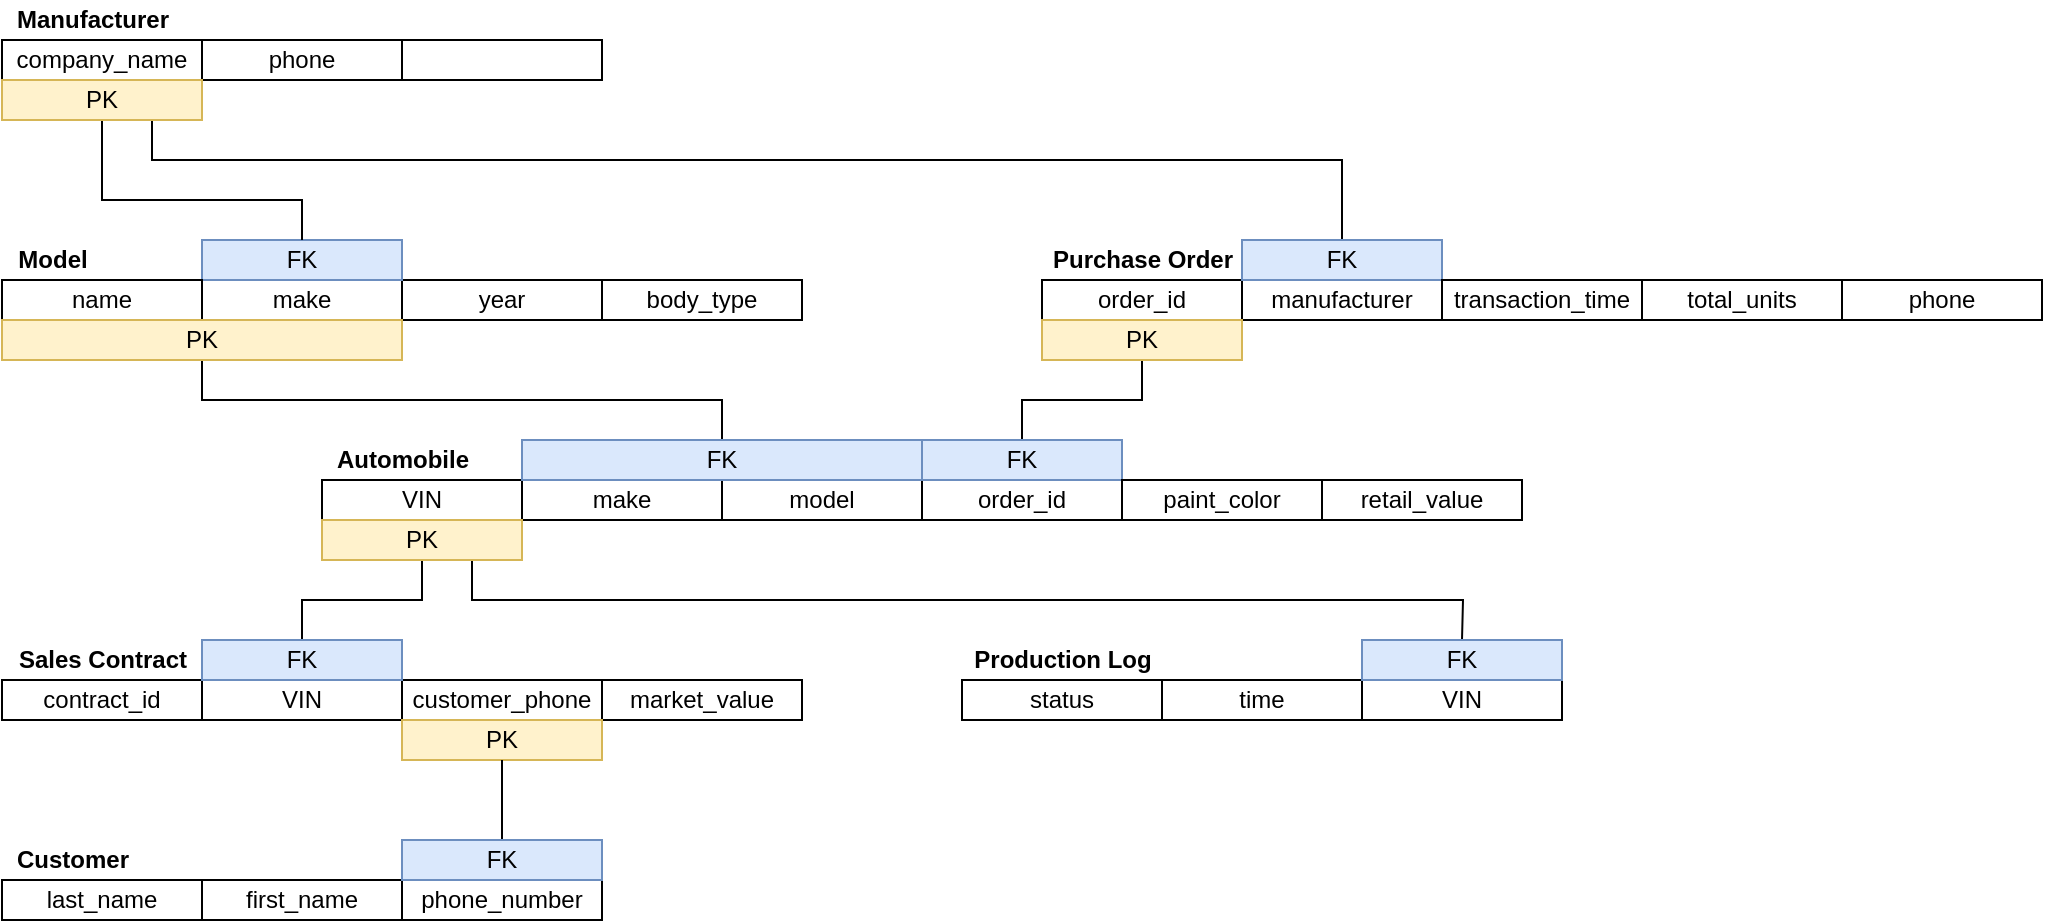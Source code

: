 <mxfile version="16.5.6" type="github">
  <diagram id="R2lEEEUBdFMjLlhIrx00" name="Page-1">
    <mxGraphModel dx="758" dy="518" grid="1" gridSize="10" guides="1" tooltips="1" connect="1" arrows="1" fold="1" page="1" pageScale="1" pageWidth="850" pageHeight="1100" math="0" shadow="0" extFonts="Permanent Marker^https://fonts.googleapis.com/css?family=Permanent+Marker">
      <root>
        <mxCell id="0" />
        <mxCell id="1" parent="0" />
        <mxCell id="hxyjGSnRe45wFAmjGTVf-1" value="company_name" style="rounded=0;whiteSpace=wrap;html=1;" vertex="1" parent="1">
          <mxGeometry x="40" y="100" width="100" height="20" as="geometry" />
        </mxCell>
        <mxCell id="hxyjGSnRe45wFAmjGTVf-2" value="&lt;b&gt;Manufacturer&lt;/b&gt;" style="text;html=1;align=center;verticalAlign=middle;resizable=0;points=[];autosize=1;strokeColor=none;fillColor=none;" vertex="1" parent="1">
          <mxGeometry x="40" y="80" width="90" height="20" as="geometry" />
        </mxCell>
        <mxCell id="hxyjGSnRe45wFAmjGTVf-3" value="phone" style="rounded=0;whiteSpace=wrap;html=1;" vertex="1" parent="1">
          <mxGeometry x="140" y="100" width="100" height="20" as="geometry" />
        </mxCell>
        <mxCell id="hxyjGSnRe45wFAmjGTVf-4" value="&lt;b&gt;Model&lt;/b&gt;" style="text;html=1;align=center;verticalAlign=middle;resizable=0;points=[];autosize=1;strokeColor=none;fillColor=none;" vertex="1" parent="1">
          <mxGeometry x="40" y="200" width="50" height="20" as="geometry" />
        </mxCell>
        <mxCell id="hxyjGSnRe45wFAmjGTVf-5" value="body_type" style="rounded=0;whiteSpace=wrap;html=1;" vertex="1" parent="1">
          <mxGeometry x="340" y="220" width="100" height="20" as="geometry" />
        </mxCell>
        <mxCell id="hxyjGSnRe45wFAmjGTVf-7" value="year" style="rounded=0;whiteSpace=wrap;html=1;" vertex="1" parent="1">
          <mxGeometry x="240" y="220" width="100" height="20" as="geometry" />
        </mxCell>
        <mxCell id="hxyjGSnRe45wFAmjGTVf-8" value="make" style="rounded=0;whiteSpace=wrap;html=1;" vertex="1" parent="1">
          <mxGeometry x="140" y="220" width="100" height="20" as="geometry" />
        </mxCell>
        <mxCell id="hxyjGSnRe45wFAmjGTVf-9" value="FK" style="rounded=0;whiteSpace=wrap;html=1;fillColor=#dae8fc;strokeColor=#6c8ebf;" vertex="1" parent="1">
          <mxGeometry x="140" y="200" width="100" height="20" as="geometry" />
        </mxCell>
        <mxCell id="hxyjGSnRe45wFAmjGTVf-12" style="edgeStyle=orthogonalEdgeStyle;rounded=0;orthogonalLoop=1;jettySize=auto;html=1;exitX=0.5;exitY=1;exitDx=0;exitDy=0;endArrow=none;endFill=0;entryX=0.5;entryY=0;entryDx=0;entryDy=0;" edge="1" parent="1" source="hxyjGSnRe45wFAmjGTVf-10" target="hxyjGSnRe45wFAmjGTVf-9">
          <mxGeometry relative="1" as="geometry">
            <mxPoint x="200" y="180" as="targetPoint" />
            <Array as="points">
              <mxPoint x="90" y="180" />
              <mxPoint x="190" y="180" />
            </Array>
          </mxGeometry>
        </mxCell>
        <mxCell id="hxyjGSnRe45wFAmjGTVf-18" style="edgeStyle=orthogonalEdgeStyle;rounded=0;orthogonalLoop=1;jettySize=auto;html=1;exitX=0.75;exitY=1;exitDx=0;exitDy=0;entryX=0.5;entryY=0;entryDx=0;entryDy=0;endArrow=none;endFill=0;" edge="1" parent="1" source="hxyjGSnRe45wFAmjGTVf-10" target="hxyjGSnRe45wFAmjGTVf-23">
          <mxGeometry relative="1" as="geometry">
            <Array as="points">
              <mxPoint x="115" y="160" />
              <mxPoint x="710" y="160" />
            </Array>
          </mxGeometry>
        </mxCell>
        <mxCell id="hxyjGSnRe45wFAmjGTVf-10" value="PK" style="rounded=0;whiteSpace=wrap;html=1;fillColor=#fff2cc;strokeColor=#d6b656;" vertex="1" parent="1">
          <mxGeometry x="40" y="120" width="100" height="20" as="geometry" />
        </mxCell>
        <mxCell id="hxyjGSnRe45wFAmjGTVf-13" value="&lt;b&gt;Automobile&lt;/b&gt;" style="text;html=1;align=center;verticalAlign=middle;resizable=0;points=[];autosize=1;strokeColor=none;fillColor=none;" vertex="1" parent="1">
          <mxGeometry x="200" y="300" width="80" height="20" as="geometry" />
        </mxCell>
        <mxCell id="hxyjGSnRe45wFAmjGTVf-14" value="order_id" style="rounded=0;whiteSpace=wrap;html=1;" vertex="1" parent="1">
          <mxGeometry x="500" y="320" width="100" height="20" as="geometry" />
        </mxCell>
        <mxCell id="hxyjGSnRe45wFAmjGTVf-16" value="&lt;b&gt;Purchase Order&lt;/b&gt;" style="text;html=1;align=center;verticalAlign=middle;resizable=0;points=[];autosize=1;strokeColor=none;fillColor=none;" vertex="1" parent="1">
          <mxGeometry x="555" y="200" width="110" height="20" as="geometry" />
        </mxCell>
        <mxCell id="hxyjGSnRe45wFAmjGTVf-17" value="manufacturer" style="rounded=0;whiteSpace=wrap;html=1;" vertex="1" parent="1">
          <mxGeometry x="660" y="220" width="100" height="20" as="geometry" />
        </mxCell>
        <mxCell id="hxyjGSnRe45wFAmjGTVf-21" value="order_id" style="rounded=0;whiteSpace=wrap;html=1;" vertex="1" parent="1">
          <mxGeometry x="560" y="220" width="100" height="20" as="geometry" />
        </mxCell>
        <mxCell id="hxyjGSnRe45wFAmjGTVf-23" value="FK" style="rounded=0;whiteSpace=wrap;html=1;fillColor=#dae8fc;strokeColor=#6c8ebf;" vertex="1" parent="1">
          <mxGeometry x="660" y="200" width="100" height="20" as="geometry" />
        </mxCell>
        <mxCell id="hxyjGSnRe45wFAmjGTVf-34" style="edgeStyle=orthogonalEdgeStyle;rounded=0;orthogonalLoop=1;jettySize=auto;html=1;exitX=0.5;exitY=1;exitDx=0;exitDy=0;endArrow=none;endFill=0;entryX=0.5;entryY=0;entryDx=0;entryDy=0;" edge="1" parent="1" source="hxyjGSnRe45wFAmjGTVf-24" target="hxyjGSnRe45wFAmjGTVf-35">
          <mxGeometry relative="1" as="geometry">
            <mxPoint x="560" y="300" as="targetPoint" />
            <Array as="points">
              <mxPoint x="610" y="280" />
              <mxPoint x="550" y="280" />
            </Array>
          </mxGeometry>
        </mxCell>
        <mxCell id="hxyjGSnRe45wFAmjGTVf-24" value="PK" style="rounded=0;whiteSpace=wrap;html=1;fillColor=#fff2cc;strokeColor=#d6b656;" vertex="1" parent="1">
          <mxGeometry x="560" y="240" width="100" height="20" as="geometry" />
        </mxCell>
        <mxCell id="hxyjGSnRe45wFAmjGTVf-26" value="make" style="rounded=0;whiteSpace=wrap;html=1;" vertex="1" parent="1">
          <mxGeometry x="300" y="320" width="100" height="20" as="geometry" />
        </mxCell>
        <mxCell id="hxyjGSnRe45wFAmjGTVf-27" value="model" style="rounded=0;whiteSpace=wrap;html=1;" vertex="1" parent="1">
          <mxGeometry x="400" y="320" width="100" height="20" as="geometry" />
        </mxCell>
        <mxCell id="hxyjGSnRe45wFAmjGTVf-28" value="VIN" style="rounded=0;whiteSpace=wrap;html=1;" vertex="1" parent="1">
          <mxGeometry x="200" y="320" width="100" height="20" as="geometry" />
        </mxCell>
        <mxCell id="hxyjGSnRe45wFAmjGTVf-31" value="name" style="rounded=0;whiteSpace=wrap;html=1;" vertex="1" parent="1">
          <mxGeometry x="40" y="220" width="100" height="20" as="geometry" />
        </mxCell>
        <mxCell id="hxyjGSnRe45wFAmjGTVf-35" value="FK" style="rounded=0;whiteSpace=wrap;html=1;fillColor=#dae8fc;strokeColor=#6c8ebf;" vertex="1" parent="1">
          <mxGeometry x="500" y="300" width="100" height="20" as="geometry" />
        </mxCell>
        <mxCell id="hxyjGSnRe45wFAmjGTVf-68" style="edgeStyle=orthogonalEdgeStyle;rounded=0;orthogonalLoop=1;jettySize=auto;html=1;exitX=0.5;exitY=1;exitDx=0;exitDy=0;endArrow=none;endFill=0;entryX=0.5;entryY=0;entryDx=0;entryDy=0;" edge="1" parent="1" source="hxyjGSnRe45wFAmjGTVf-36" target="hxyjGSnRe45wFAmjGTVf-69">
          <mxGeometry relative="1" as="geometry">
            <mxPoint x="450" y="300" as="targetPoint" />
          </mxGeometry>
        </mxCell>
        <mxCell id="hxyjGSnRe45wFAmjGTVf-36" value="PK" style="rounded=0;whiteSpace=wrap;html=1;fillColor=#fff2cc;strokeColor=#d6b656;" vertex="1" parent="1">
          <mxGeometry x="40" y="240" width="200" height="20" as="geometry" />
        </mxCell>
        <mxCell id="hxyjGSnRe45wFAmjGTVf-48" style="edgeStyle=orthogonalEdgeStyle;rounded=0;orthogonalLoop=1;jettySize=auto;html=1;exitX=0.5;exitY=1;exitDx=0;exitDy=0;entryX=0.5;entryY=0;entryDx=0;entryDy=0;endArrow=none;endFill=0;" edge="1" parent="1" source="hxyjGSnRe45wFAmjGTVf-37" target="hxyjGSnRe45wFAmjGTVf-42">
          <mxGeometry relative="1" as="geometry" />
        </mxCell>
        <mxCell id="hxyjGSnRe45wFAmjGTVf-61" style="edgeStyle=orthogonalEdgeStyle;rounded=0;orthogonalLoop=1;jettySize=auto;html=1;exitX=0.75;exitY=1;exitDx=0;exitDy=0;endArrow=none;endFill=0;" edge="1" parent="1" source="hxyjGSnRe45wFAmjGTVf-37">
          <mxGeometry relative="1" as="geometry">
            <mxPoint x="770" y="400" as="targetPoint" />
          </mxGeometry>
        </mxCell>
        <mxCell id="hxyjGSnRe45wFAmjGTVf-37" value="PK" style="rounded=0;whiteSpace=wrap;html=1;fillColor=#fff2cc;strokeColor=#d6b656;" vertex="1" parent="1">
          <mxGeometry x="200" y="340" width="100" height="20" as="geometry" />
        </mxCell>
        <mxCell id="hxyjGSnRe45wFAmjGTVf-38" value="&lt;b&gt;Sales Contract&lt;/b&gt;" style="text;html=1;align=center;verticalAlign=middle;resizable=0;points=[];autosize=1;strokeColor=none;fillColor=none;" vertex="1" parent="1">
          <mxGeometry x="40" y="400" width="100" height="20" as="geometry" />
        </mxCell>
        <mxCell id="hxyjGSnRe45wFAmjGTVf-39" value="contract_id" style="rounded=0;whiteSpace=wrap;html=1;" vertex="1" parent="1">
          <mxGeometry x="40" y="420" width="100" height="20" as="geometry" />
        </mxCell>
        <mxCell id="hxyjGSnRe45wFAmjGTVf-40" value="VIN" style="rounded=0;whiteSpace=wrap;html=1;" vertex="1" parent="1">
          <mxGeometry x="140" y="420" width="100" height="20" as="geometry" />
        </mxCell>
        <mxCell id="hxyjGSnRe45wFAmjGTVf-41" value="customer_phone" style="rounded=0;whiteSpace=wrap;html=1;" vertex="1" parent="1">
          <mxGeometry x="240" y="420" width="100" height="20" as="geometry" />
        </mxCell>
        <mxCell id="hxyjGSnRe45wFAmjGTVf-42" value="FK" style="rounded=0;whiteSpace=wrap;html=1;fillColor=#dae8fc;strokeColor=#6c8ebf;" vertex="1" parent="1">
          <mxGeometry x="140" y="400" width="100" height="20" as="geometry" />
        </mxCell>
        <mxCell id="hxyjGSnRe45wFAmjGTVf-43" value="&lt;b&gt;Customer&lt;/b&gt;" style="text;html=1;align=center;verticalAlign=middle;resizable=0;points=[];autosize=1;strokeColor=none;fillColor=none;" vertex="1" parent="1">
          <mxGeometry x="40" y="500" width="70" height="20" as="geometry" />
        </mxCell>
        <mxCell id="hxyjGSnRe45wFAmjGTVf-45" value="last_name" style="rounded=0;whiteSpace=wrap;html=1;" vertex="1" parent="1">
          <mxGeometry x="40" y="520" width="100" height="20" as="geometry" />
        </mxCell>
        <mxCell id="hxyjGSnRe45wFAmjGTVf-46" value="first_name" style="rounded=0;whiteSpace=wrap;html=1;" vertex="1" parent="1">
          <mxGeometry x="140" y="520" width="100" height="20" as="geometry" />
        </mxCell>
        <mxCell id="hxyjGSnRe45wFAmjGTVf-47" value="phone_number" style="rounded=0;whiteSpace=wrap;html=1;" vertex="1" parent="1">
          <mxGeometry x="240" y="520" width="100" height="20" as="geometry" />
        </mxCell>
        <mxCell id="hxyjGSnRe45wFAmjGTVf-50" value="" style="rounded=0;whiteSpace=wrap;html=1;" vertex="1" parent="1">
          <mxGeometry x="240" y="100" width="100" height="20" as="geometry" />
        </mxCell>
        <mxCell id="hxyjGSnRe45wFAmjGTVf-51" value="paint_color" style="rounded=0;whiteSpace=wrap;html=1;" vertex="1" parent="1">
          <mxGeometry x="600" y="320" width="100" height="20" as="geometry" />
        </mxCell>
        <mxCell id="hxyjGSnRe45wFAmjGTVf-52" value="retail_value" style="rounded=0;whiteSpace=wrap;html=1;" vertex="1" parent="1">
          <mxGeometry x="700" y="320" width="100" height="20" as="geometry" />
        </mxCell>
        <mxCell id="hxyjGSnRe45wFAmjGTVf-53" value="transaction_time" style="rounded=0;whiteSpace=wrap;html=1;" vertex="1" parent="1">
          <mxGeometry x="760" y="220" width="100" height="20" as="geometry" />
        </mxCell>
        <mxCell id="hxyjGSnRe45wFAmjGTVf-54" value="total_units" style="rounded=0;whiteSpace=wrap;html=1;" vertex="1" parent="1">
          <mxGeometry x="860" y="220" width="100" height="20" as="geometry" />
        </mxCell>
        <mxCell id="hxyjGSnRe45wFAmjGTVf-55" value="phone" style="rounded=0;whiteSpace=wrap;html=1;" vertex="1" parent="1">
          <mxGeometry x="960" y="220" width="100" height="20" as="geometry" />
        </mxCell>
        <mxCell id="hxyjGSnRe45wFAmjGTVf-56" value="market_value" style="rounded=0;whiteSpace=wrap;html=1;" vertex="1" parent="1">
          <mxGeometry x="340" y="420" width="100" height="20" as="geometry" />
        </mxCell>
        <mxCell id="hxyjGSnRe45wFAmjGTVf-57" value="&lt;b&gt;Production Log&lt;/b&gt;" style="text;html=1;align=center;verticalAlign=middle;resizable=0;points=[];autosize=1;strokeColor=none;fillColor=none;" vertex="1" parent="1">
          <mxGeometry x="515" y="400" width="110" height="20" as="geometry" />
        </mxCell>
        <mxCell id="hxyjGSnRe45wFAmjGTVf-58" value="VIN" style="rounded=0;whiteSpace=wrap;html=1;" vertex="1" parent="1">
          <mxGeometry x="720" y="420" width="100" height="20" as="geometry" />
        </mxCell>
        <mxCell id="hxyjGSnRe45wFAmjGTVf-59" value="status" style="rounded=0;whiteSpace=wrap;html=1;" vertex="1" parent="1">
          <mxGeometry x="520" y="420" width="100" height="20" as="geometry" />
        </mxCell>
        <mxCell id="hxyjGSnRe45wFAmjGTVf-60" value="time" style="rounded=0;whiteSpace=wrap;html=1;" vertex="1" parent="1">
          <mxGeometry x="620" y="420" width="100" height="20" as="geometry" />
        </mxCell>
        <mxCell id="hxyjGSnRe45wFAmjGTVf-65" value="PK" style="rounded=0;whiteSpace=wrap;html=1;fillColor=#fff2cc;strokeColor=#d6b656;" vertex="1" parent="1">
          <mxGeometry x="240" y="440" width="100" height="20" as="geometry" />
        </mxCell>
        <mxCell id="hxyjGSnRe45wFAmjGTVf-67" value="" style="edgeStyle=orthogonalEdgeStyle;rounded=0;orthogonalLoop=1;jettySize=auto;html=1;endArrow=none;endFill=0;" edge="1" parent="1" source="hxyjGSnRe45wFAmjGTVf-66" target="hxyjGSnRe45wFAmjGTVf-65">
          <mxGeometry relative="1" as="geometry" />
        </mxCell>
        <mxCell id="hxyjGSnRe45wFAmjGTVf-66" value="FK" style="rounded=0;whiteSpace=wrap;html=1;fillColor=#dae8fc;strokeColor=#6c8ebf;" vertex="1" parent="1">
          <mxGeometry x="240" y="500" width="100" height="20" as="geometry" />
        </mxCell>
        <mxCell id="hxyjGSnRe45wFAmjGTVf-69" value="FK" style="rounded=0;whiteSpace=wrap;html=1;fillColor=#dae8fc;strokeColor=#6c8ebf;" vertex="1" parent="1">
          <mxGeometry x="300" y="300" width="200" height="20" as="geometry" />
        </mxCell>
        <mxCell id="hxyjGSnRe45wFAmjGTVf-72" value="FK" style="rounded=0;whiteSpace=wrap;html=1;fillColor=#dae8fc;strokeColor=#6c8ebf;" vertex="1" parent="1">
          <mxGeometry x="720" y="400" width="100" height="20" as="geometry" />
        </mxCell>
      </root>
    </mxGraphModel>
  </diagram>
</mxfile>

